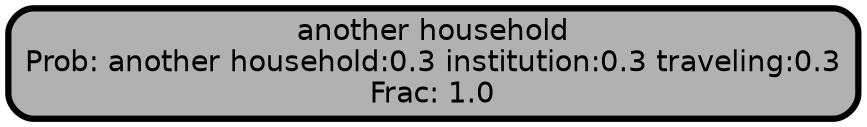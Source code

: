 graph Tree {
node [shape=box, style="filled, rounded",color="black",penwidth="3",fontcolor="black",                 fontname=helvetica] ;
graph [ranksep="0 equally", splines=straight,                 bgcolor=transparent, dpi=200] ;
edge [fontname=helvetica, color=black] ;
0 [label="another household
Prob: another household:0.3 institution:0.3 traveling:0.3
Frac: 1.0", fillcolor="#b1b1b1"] ;
{rank = same;}}